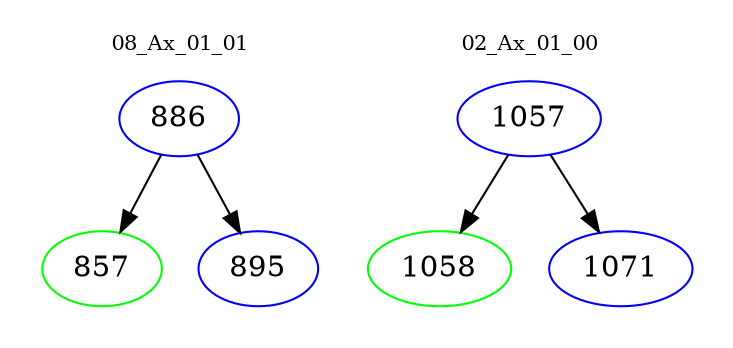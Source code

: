 digraph{
subgraph cluster_0 {
color = white
label = "08_Ax_01_01";
fontsize=10;
T0_886 [label="886", color="blue"]
T0_886 -> T0_857 [color="black"]
T0_857 [label="857", color="green"]
T0_886 -> T0_895 [color="black"]
T0_895 [label="895", color="blue"]
}
subgraph cluster_1 {
color = white
label = "02_Ax_01_00";
fontsize=10;
T1_1057 [label="1057", color="blue"]
T1_1057 -> T1_1058 [color="black"]
T1_1058 [label="1058", color="green"]
T1_1057 -> T1_1071 [color="black"]
T1_1071 [label="1071", color="blue"]
}
}
